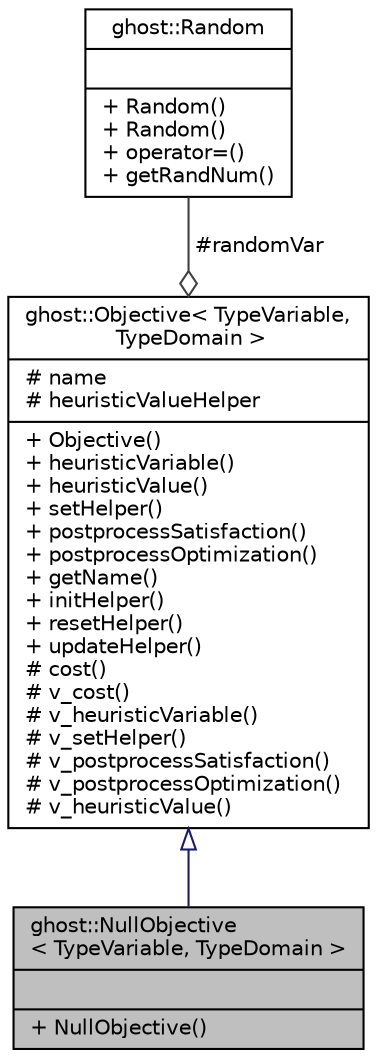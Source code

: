 digraph "ghost::NullObjective&lt; TypeVariable, TypeDomain &gt;"
{
  edge [fontname="Helvetica",fontsize="10",labelfontname="Helvetica",labelfontsize="10"];
  node [fontname="Helvetica",fontsize="10",shape=record];
  Node1 [label="{ghost::NullObjective\l\< TypeVariable, TypeDomain \>\n||+ NullObjective()\l}",height=0.2,width=0.4,color="black", fillcolor="grey75", style="filled" fontcolor="black"];
  Node2 -> Node1 [dir="back",color="midnightblue",fontsize="10",style="solid",arrowtail="onormal",fontname="Helvetica"];
  Node2 [label="{ghost::Objective\< TypeVariable,\l TypeDomain \>\n|# name\l# heuristicValueHelper\l|+ Objective()\l+ heuristicVariable()\l+ heuristicValue()\l+ setHelper()\l+ postprocessSatisfaction()\l+ postprocessOptimization()\l+ getName()\l+ initHelper()\l+ resetHelper()\l+ updateHelper()\l# cost()\l# v_cost()\l# v_heuristicVariable()\l# v_setHelper()\l# v_postprocessSatisfaction()\l# v_postprocessOptimization()\l# v_heuristicValue()\l}",height=0.2,width=0.4,color="black", fillcolor="white", style="filled",URL="$classghost_1_1Objective.html"];
  Node3 -> Node2 [color="grey25",fontsize="10",style="solid",label=" #randomVar" ,arrowhead="odiamond",fontname="Helvetica"];
  Node3 [label="{ghost::Random\n||+ Random()\l+ Random()\l+ operator=()\l+ getRandNum()\l}",height=0.2,width=0.4,color="black", fillcolor="white", style="filled",URL="$classghost_1_1Random.html"];
}
